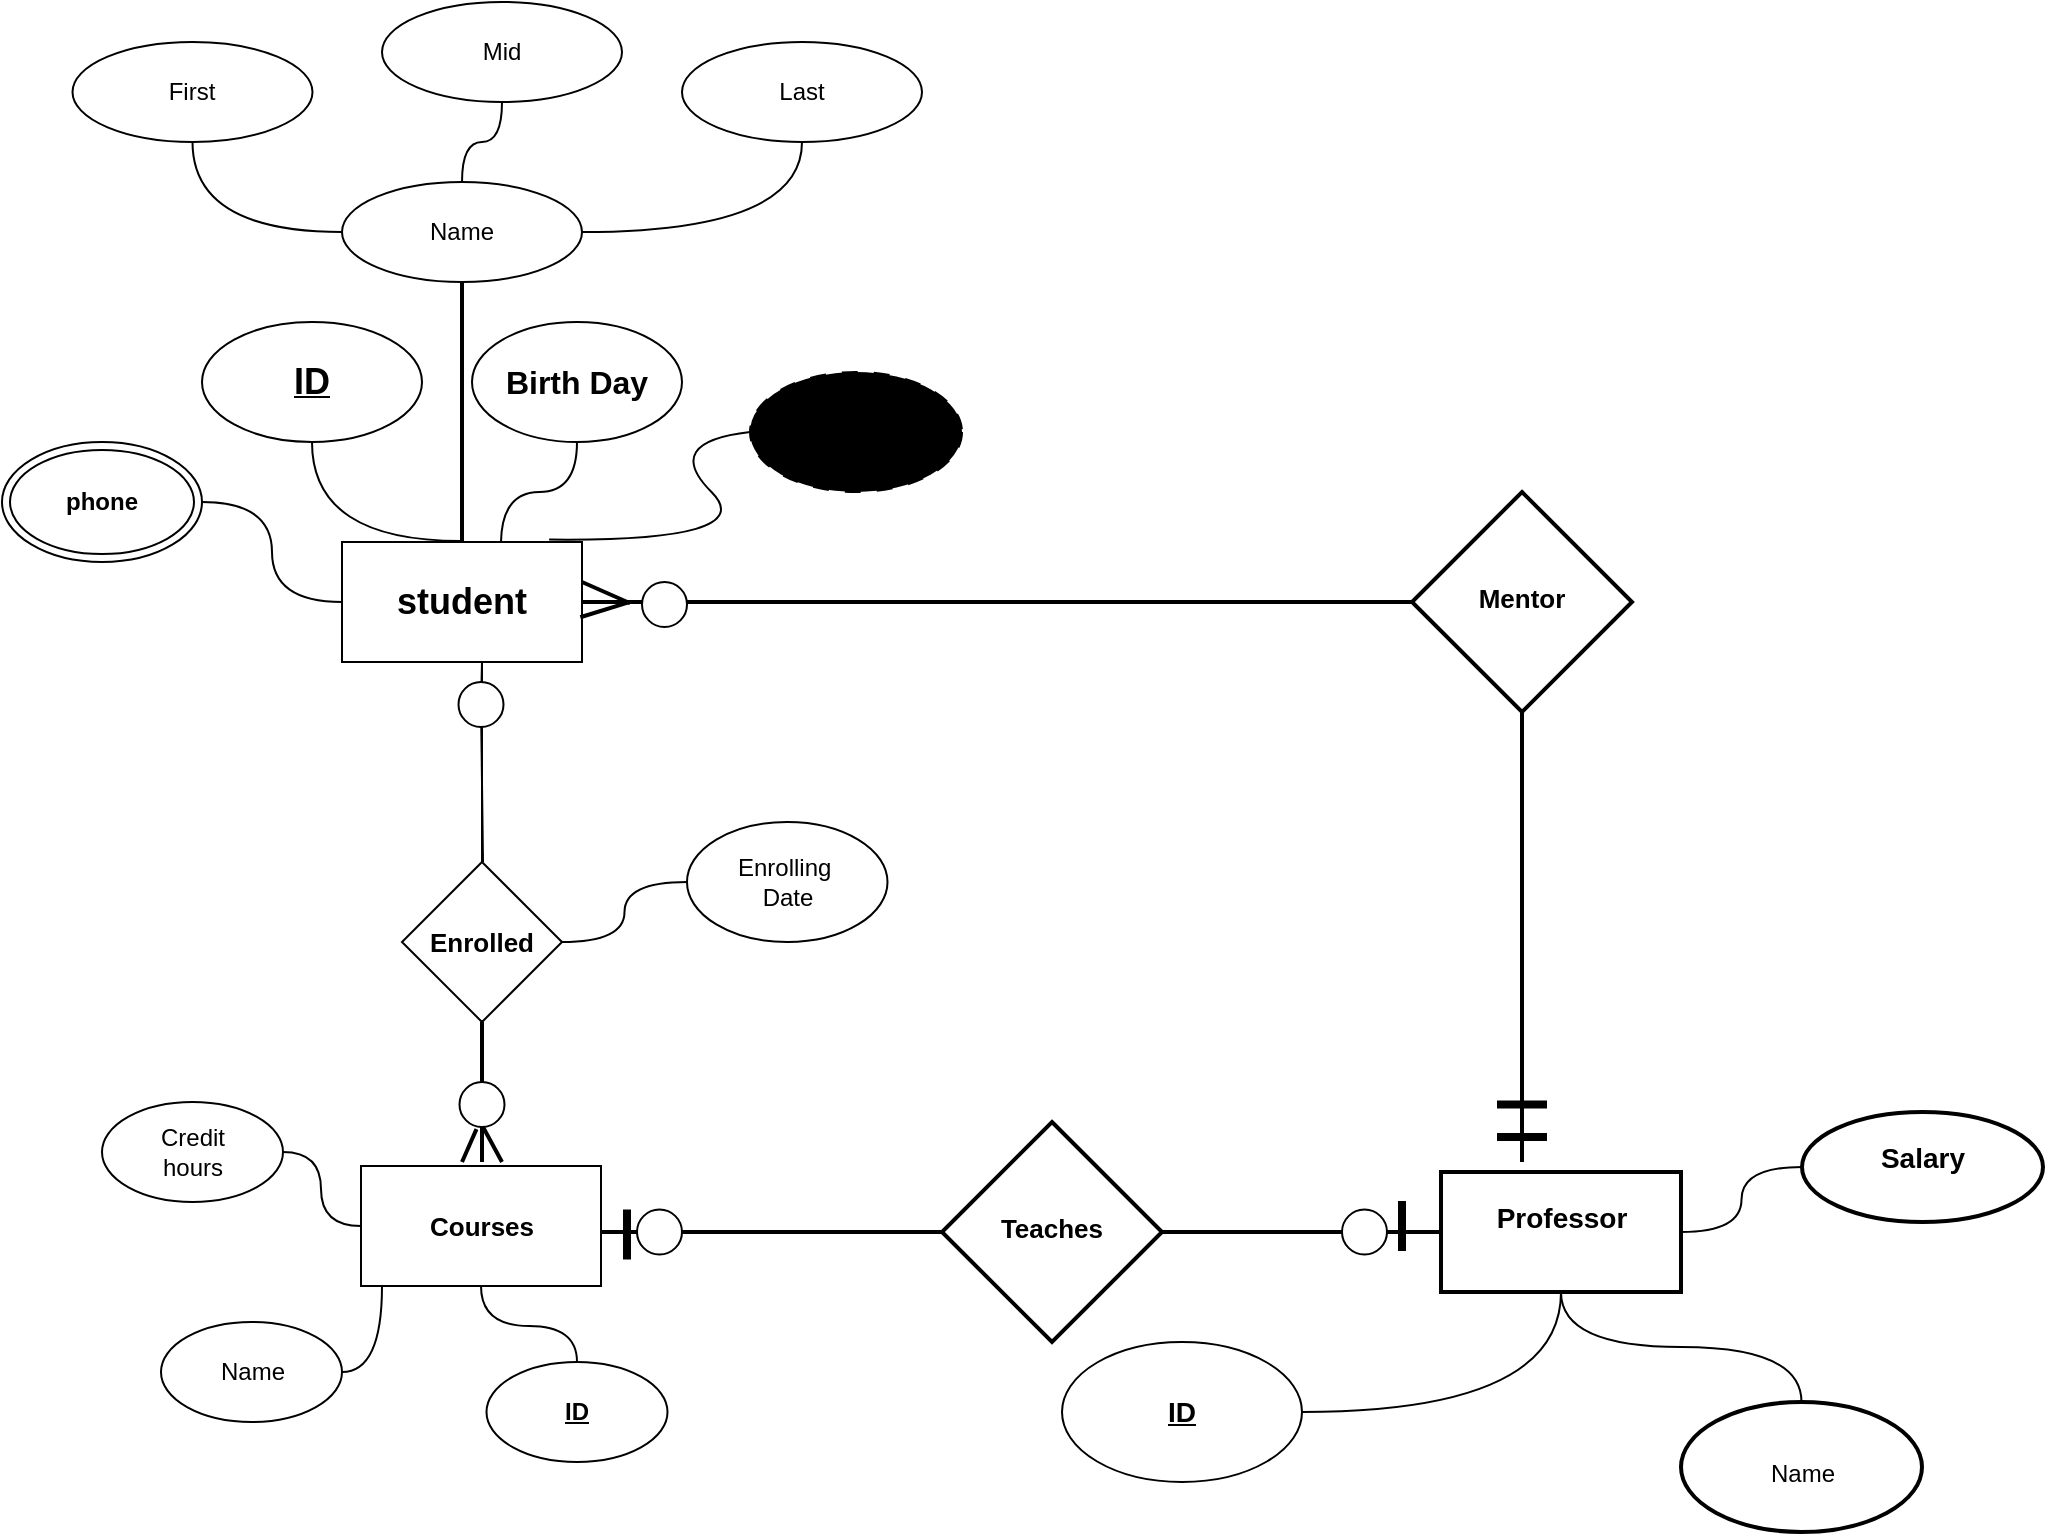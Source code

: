<mxfile version="26.0.6">
  <diagram id="C5RBs43oDa-KdzZeNtuy" name="Page-1">
    <mxGraphModel dx="2927" dy="1114" grid="1" gridSize="10" guides="1" tooltips="1" connect="1" arrows="1" fold="1" page="1" pageScale="1" pageWidth="827" pageHeight="1169" math="0" shadow="0">
      <root>
        <mxCell id="WIyWlLk6GJQsqaUBKTNV-0" />
        <mxCell id="WIyWlLk6GJQsqaUBKTNV-1" parent="WIyWlLk6GJQsqaUBKTNV-0" />
        <mxCell id="ee1ywRIa6s7mQ4GD8OAl-43" value="" style="edgeStyle=orthogonalEdgeStyle;rounded=0;orthogonalLoop=1;jettySize=auto;html=1;strokeWidth=2;curved=1;endArrow=none;endFill=0;labelBackgroundColor=none;fontColor=default;" edge="1" parent="WIyWlLk6GJQsqaUBKTNV-1" source="ee1ywRIa6s7mQ4GD8OAl-0" target="ee1ywRIa6s7mQ4GD8OAl-42">
          <mxGeometry relative="1" as="geometry">
            <Array as="points">
              <mxPoint x="-290" y="270" />
              <mxPoint x="-290" y="270" />
            </Array>
          </mxGeometry>
        </mxCell>
        <mxCell id="ee1ywRIa6s7mQ4GD8OAl-0" value="&lt;b&gt;&lt;font style=&quot;font-size: 18px;&quot;&gt;student&lt;/font&gt;&lt;/b&gt;" style="rounded=0;whiteSpace=wrap;html=1;labelBackgroundColor=none;" vertex="1" parent="WIyWlLk6GJQsqaUBKTNV-1">
          <mxGeometry x="-350" y="280" width="120" height="60" as="geometry" />
        </mxCell>
        <mxCell id="ee1ywRIa6s7mQ4GD8OAl-1" value="" style="endArrow=none;html=1;rounded=0;labelBackgroundColor=none;fontColor=default;" edge="1" parent="WIyWlLk6GJQsqaUBKTNV-1" source="ee1ywRIa6s7mQ4GD8OAl-125" target="ee1ywRIa6s7mQ4GD8OAl-2">
          <mxGeometry width="50" height="50" relative="1" as="geometry">
            <mxPoint x="-279.5" y="440" as="sourcePoint" />
            <mxPoint x="-280" y="340" as="targetPoint" />
            <Array as="points">
              <mxPoint x="-280" y="340" />
            </Array>
          </mxGeometry>
        </mxCell>
        <mxCell id="ee1ywRIa6s7mQ4GD8OAl-2" value="&lt;b&gt;&lt;font style=&quot;font-size: 13px;&quot;&gt;Enrolled&lt;/font&gt;&lt;/b&gt;" style="rhombus;whiteSpace=wrap;html=1;labelBackgroundColor=none;" vertex="1" parent="WIyWlLk6GJQsqaUBKTNV-1">
          <mxGeometry x="-320" y="440" width="80" height="80" as="geometry" />
        </mxCell>
        <mxCell id="ee1ywRIa6s7mQ4GD8OAl-105" value="" style="edgeStyle=orthogonalEdgeStyle;rounded=0;orthogonalLoop=1;jettySize=auto;html=1;endArrow=none;endFill=0;curved=1;" edge="1" parent="WIyWlLk6GJQsqaUBKTNV-1" source="ee1ywRIa6s7mQ4GD8OAl-4" target="ee1ywRIa6s7mQ4GD8OAl-64">
          <mxGeometry relative="1" as="geometry" />
        </mxCell>
        <mxCell id="ee1ywRIa6s7mQ4GD8OAl-110" value="" style="edgeStyle=orthogonalEdgeStyle;rounded=0;orthogonalLoop=1;jettySize=auto;html=1;curved=1;endArrow=none;endFill=0;" edge="1" parent="WIyWlLk6GJQsqaUBKTNV-1" source="ee1ywRIa6s7mQ4GD8OAl-4" target="ee1ywRIa6s7mQ4GD8OAl-62">
          <mxGeometry relative="1" as="geometry" />
        </mxCell>
        <mxCell id="ee1ywRIa6s7mQ4GD8OAl-4" value="&lt;font style=&quot;font-size: 13px;&quot;&gt;&lt;b&gt;Courses&lt;/b&gt;&lt;/font&gt;" style="rounded=0;whiteSpace=wrap;html=1;labelBackgroundColor=none;" vertex="1" parent="WIyWlLk6GJQsqaUBKTNV-1">
          <mxGeometry x="-340.5" y="592" width="120" height="60" as="geometry" />
        </mxCell>
        <mxCell id="ee1ywRIa6s7mQ4GD8OAl-7" value="" style="line;strokeWidth=2;html=1;labelBackgroundColor=none;" vertex="1" parent="WIyWlLk6GJQsqaUBKTNV-1">
          <mxGeometry x="-220.5" y="620" width="180.5" height="10" as="geometry" />
        </mxCell>
        <mxCell id="ee1ywRIa6s7mQ4GD8OAl-8" value="" style="line;strokeWidth=2;direction=south;html=1;labelBackgroundColor=none;" vertex="1" parent="WIyWlLk6GJQsqaUBKTNV-1">
          <mxGeometry x="-285" y="520" width="10" height="70" as="geometry" />
        </mxCell>
        <mxCell id="ee1ywRIa6s7mQ4GD8OAl-9" value="&lt;b&gt;&lt;font style=&quot;font-size: 13px;&quot;&gt;&lt;br&gt;&lt;br&gt;&lt;/font&gt;&lt;/b&gt;&lt;div&gt;&lt;b&gt;&lt;font style=&quot;font-size: 13px;&quot;&gt;Teaches&lt;/font&gt;&lt;/b&gt;&lt;/div&gt;" style="rhombus;verticalAlign=top;strokeWidth=2;labelBackgroundColor=none;spacingTop=8;html=1;whiteSpace=wrap;" vertex="1" parent="WIyWlLk6GJQsqaUBKTNV-1">
          <mxGeometry x="-50" y="570" width="110" height="110" as="geometry" />
        </mxCell>
        <mxCell id="ee1ywRIa6s7mQ4GD8OAl-119" value="" style="edgeStyle=orthogonalEdgeStyle;rounded=0;orthogonalLoop=1;jettySize=auto;html=1;curved=1;endArrow=none;endFill=0;" edge="1" parent="WIyWlLk6GJQsqaUBKTNV-1" source="ee1ywRIa6s7mQ4GD8OAl-11" target="ee1ywRIa6s7mQ4GD8OAl-118">
          <mxGeometry relative="1" as="geometry" />
        </mxCell>
        <mxCell id="ee1ywRIa6s7mQ4GD8OAl-122" value="" style="edgeStyle=orthogonalEdgeStyle;rounded=0;orthogonalLoop=1;jettySize=auto;html=1;curved=1;endArrow=none;endFill=0;" edge="1" parent="WIyWlLk6GJQsqaUBKTNV-1" source="ee1ywRIa6s7mQ4GD8OAl-11" target="ee1ywRIa6s7mQ4GD8OAl-121">
          <mxGeometry relative="1" as="geometry" />
        </mxCell>
        <mxCell id="ee1ywRIa6s7mQ4GD8OAl-11" value="&lt;b&gt;&lt;font style=&quot;font-size: 14px;&quot; face=&quot;Helvetica&quot;&gt;Professor&lt;/font&gt;&lt;/b&gt;" style="whiteSpace=wrap;html=1;verticalAlign=top;strokeWidth=2;labelBackgroundColor=none;spacingTop=8;align=center;" vertex="1" parent="WIyWlLk6GJQsqaUBKTNV-1">
          <mxGeometry x="199.5" y="595" width="120" height="60" as="geometry" />
        </mxCell>
        <mxCell id="ee1ywRIa6s7mQ4GD8OAl-17" value="" style="line;strokeWidth=2;html=1;labelBackgroundColor=none;" vertex="1" parent="WIyWlLk6GJQsqaUBKTNV-1">
          <mxGeometry x="60" y="620" width="140" height="10" as="geometry" />
        </mxCell>
        <mxCell id="ee1ywRIa6s7mQ4GD8OAl-18" value="" style="line;strokeWidth=2;direction=south;html=1;fontSize=11;labelBackgroundColor=none;" vertex="1" parent="WIyWlLk6GJQsqaUBKTNV-1">
          <mxGeometry x="235" y="350" width="10" height="240" as="geometry" />
        </mxCell>
        <mxCell id="ee1ywRIa6s7mQ4GD8OAl-23" value="" style="line;strokeWidth=2;html=1;labelBackgroundColor=none;" vertex="1" parent="WIyWlLk6GJQsqaUBKTNV-1">
          <mxGeometry x="-230" y="305" width="430" height="10" as="geometry" />
        </mxCell>
        <mxCell id="ee1ywRIa6s7mQ4GD8OAl-31" value="&lt;b&gt;&lt;font style=&quot;font-size: 13px;&quot;&gt;&lt;br&gt;&lt;br&gt;&lt;/font&gt;&lt;/b&gt;&lt;div&gt;&lt;span style=&quot;font-size: 13px;&quot;&gt;&lt;b&gt;Mentor&lt;/b&gt;&lt;/span&gt;&lt;/div&gt;" style="rhombus;verticalAlign=top;strokeWidth=2;labelBackgroundColor=none;spacingTop=8;html=1;whiteSpace=wrap;" vertex="1" parent="WIyWlLk6GJQsqaUBKTNV-1">
          <mxGeometry x="185" y="255" width="110" height="110" as="geometry" />
        </mxCell>
        <mxCell id="ee1ywRIa6s7mQ4GD8OAl-34" value="" style="ellipse;whiteSpace=wrap;html=1;aspect=fixed;labelBackgroundColor=none;" vertex="1" parent="WIyWlLk6GJQsqaUBKTNV-1">
          <mxGeometry x="-200" y="300" width="22.5" height="22.5" as="geometry" />
        </mxCell>
        <mxCell id="ee1ywRIa6s7mQ4GD8OAl-35" value="" style="endArrow=none;html=1;rounded=0;entryX=0.056;entryY=0.49;entryDx=0;entryDy=0;entryPerimeter=0;strokeWidth=2;exitX=0.993;exitY=0.627;exitDx=0;exitDy=0;exitPerimeter=0;labelBackgroundColor=none;fontColor=default;" edge="1" parent="WIyWlLk6GJQsqaUBKTNV-1" source="ee1ywRIa6s7mQ4GD8OAl-0" target="ee1ywRIa6s7mQ4GD8OAl-23">
          <mxGeometry width="50" height="50" relative="1" as="geometry">
            <mxPoint x="-230" y="332.5" as="sourcePoint" />
            <mxPoint x="-210" y="320" as="targetPoint" />
          </mxGeometry>
        </mxCell>
        <mxCell id="ee1ywRIa6s7mQ4GD8OAl-36" value="" style="endArrow=none;html=1;rounded=0;strokeWidth=2;entryX=0.056;entryY=0.562;entryDx=0;entryDy=0;entryPerimeter=0;exitX=1;exitY=0.333;exitDx=0;exitDy=0;exitPerimeter=0;labelBackgroundColor=none;fontColor=default;" edge="1" parent="WIyWlLk6GJQsqaUBKTNV-1" source="ee1ywRIa6s7mQ4GD8OAl-0" target="ee1ywRIa6s7mQ4GD8OAl-23">
          <mxGeometry width="50" height="50" relative="1" as="geometry">
            <mxPoint x="-220.5" y="285" as="sourcePoint" />
            <mxPoint x="-190.5" y="280" as="targetPoint" />
          </mxGeometry>
        </mxCell>
        <mxCell id="ee1ywRIa6s7mQ4GD8OAl-47" value="" style="edgeStyle=orthogonalEdgeStyle;rounded=0;orthogonalLoop=1;jettySize=auto;html=1;endArrow=none;endFill=0;labelBackgroundColor=none;fontColor=default;curved=1;" edge="1" parent="WIyWlLk6GJQsqaUBKTNV-1" source="ee1ywRIa6s7mQ4GD8OAl-42" target="ee1ywRIa6s7mQ4GD8OAl-46">
          <mxGeometry relative="1" as="geometry" />
        </mxCell>
        <mxCell id="ee1ywRIa6s7mQ4GD8OAl-50" value="" style="edgeStyle=orthogonalEdgeStyle;rounded=0;orthogonalLoop=1;jettySize=auto;html=1;endArrow=none;endFill=0;labelBackgroundColor=none;fontColor=default;curved=1;" edge="1" parent="WIyWlLk6GJQsqaUBKTNV-1" source="ee1ywRIa6s7mQ4GD8OAl-42" target="ee1ywRIa6s7mQ4GD8OAl-49">
          <mxGeometry relative="1" as="geometry" />
        </mxCell>
        <mxCell id="ee1ywRIa6s7mQ4GD8OAl-52" value="" style="edgeStyle=orthogonalEdgeStyle;rounded=0;orthogonalLoop=1;jettySize=auto;html=1;endArrow=none;endFill=0;labelBackgroundColor=none;fontColor=default;curved=1;" edge="1" parent="WIyWlLk6GJQsqaUBKTNV-1" source="ee1ywRIa6s7mQ4GD8OAl-42" target="ee1ywRIa6s7mQ4GD8OAl-51">
          <mxGeometry relative="1" as="geometry" />
        </mxCell>
        <mxCell id="ee1ywRIa6s7mQ4GD8OAl-42" value="Name" style="ellipse;whiteSpace=wrap;html=1;labelBackgroundColor=none;" vertex="1" parent="WIyWlLk6GJQsqaUBKTNV-1">
          <mxGeometry x="-350" y="100" width="120" height="50" as="geometry" />
        </mxCell>
        <mxCell id="ee1ywRIa6s7mQ4GD8OAl-46" value="Mid" style="ellipse;whiteSpace=wrap;html=1;labelBackgroundColor=none;" vertex="1" parent="WIyWlLk6GJQsqaUBKTNV-1">
          <mxGeometry x="-330" y="10" width="120" height="50" as="geometry" />
        </mxCell>
        <mxCell id="ee1ywRIa6s7mQ4GD8OAl-49" value="Last" style="ellipse;whiteSpace=wrap;html=1;labelBackgroundColor=none;" vertex="1" parent="WIyWlLk6GJQsqaUBKTNV-1">
          <mxGeometry x="-180" y="30" width="120" height="50" as="geometry" />
        </mxCell>
        <mxCell id="ee1ywRIa6s7mQ4GD8OAl-61" value="" style="edgeStyle=orthogonalEdgeStyle;rounded=0;orthogonalLoop=1;jettySize=auto;html=1;endArrow=none;endFill=0;curved=1;" edge="1" parent="WIyWlLk6GJQsqaUBKTNV-1" source="ee1ywRIa6s7mQ4GD8OAl-60" target="ee1ywRIa6s7mQ4GD8OAl-2">
          <mxGeometry relative="1" as="geometry" />
        </mxCell>
        <mxCell id="ee1ywRIa6s7mQ4GD8OAl-60" value="Enrolling&amp;nbsp;&lt;div&gt;Date&lt;/div&gt;" style="ellipse;whiteSpace=wrap;html=1;" vertex="1" parent="WIyWlLk6GJQsqaUBKTNV-1">
          <mxGeometry x="-177.5" y="420" width="100.25" height="60" as="geometry" />
        </mxCell>
        <mxCell id="ee1ywRIa6s7mQ4GD8OAl-62" value="&lt;u&gt;&lt;b&gt;ID&lt;/b&gt;&lt;/u&gt;" style="ellipse;whiteSpace=wrap;html=1;" vertex="1" parent="WIyWlLk6GJQsqaUBKTNV-1">
          <mxGeometry x="-277.75" y="690" width="90.5" height="50" as="geometry" />
        </mxCell>
        <mxCell id="ee1ywRIa6s7mQ4GD8OAl-106" value="" style="edgeStyle=orthogonalEdgeStyle;rounded=0;orthogonalLoop=1;jettySize=auto;html=1;curved=1;endArrow=none;endFill=0;" edge="1" parent="WIyWlLk6GJQsqaUBKTNV-1" source="ee1ywRIa6s7mQ4GD8OAl-63" target="ee1ywRIa6s7mQ4GD8OAl-4">
          <mxGeometry relative="1" as="geometry">
            <Array as="points">
              <mxPoint x="-330" y="695" />
            </Array>
          </mxGeometry>
        </mxCell>
        <mxCell id="ee1ywRIa6s7mQ4GD8OAl-63" value="Name" style="ellipse;whiteSpace=wrap;html=1;" vertex="1" parent="WIyWlLk6GJQsqaUBKTNV-1">
          <mxGeometry x="-440.5" y="670" width="90.5" height="50" as="geometry" />
        </mxCell>
        <mxCell id="ee1ywRIa6s7mQ4GD8OAl-64" value="Credit&lt;div&gt;hours&lt;/div&gt;" style="ellipse;whiteSpace=wrap;html=1;" vertex="1" parent="WIyWlLk6GJQsqaUBKTNV-1">
          <mxGeometry x="-470" y="560" width="90.5" height="50" as="geometry" />
        </mxCell>
        <mxCell id="ee1ywRIa6s7mQ4GD8OAl-73" value="" style="endArrow=none;html=1;rounded=0;endFill=0;edgeStyle=orthogonalEdgeStyle;curved=1;" edge="1" parent="WIyWlLk6GJQsqaUBKTNV-1" target="ee1ywRIa6s7mQ4GD8OAl-74">
          <mxGeometry width="50" height="50" relative="1" as="geometry">
            <mxPoint x="-270.5" y="280" as="sourcePoint" />
            <mxPoint x="60" y="220" as="targetPoint" />
          </mxGeometry>
        </mxCell>
        <mxCell id="ee1ywRIa6s7mQ4GD8OAl-74" value="&lt;b&gt;&lt;font style=&quot;font-size: 16px;&quot;&gt;Birth Day&lt;/font&gt;&lt;/b&gt;" style="ellipse;whiteSpace=wrap;html=1;" vertex="1" parent="WIyWlLk6GJQsqaUBKTNV-1">
          <mxGeometry x="-285" y="170" width="105" height="60" as="geometry" />
        </mxCell>
        <mxCell id="ee1ywRIa6s7mQ4GD8OAl-75" value="" style="endArrow=none;html=1;rounded=0;endFill=0;edgeStyle=orthogonalEdgeStyle;curved=1;" edge="1" parent="WIyWlLk6GJQsqaUBKTNV-1" target="ee1ywRIa6s7mQ4GD8OAl-76">
          <mxGeometry width="50" height="50" relative="1" as="geometry">
            <mxPoint x="-289" y="279.47" as="sourcePoint" />
            <mxPoint x="-619.5" y="259.47" as="targetPoint" />
          </mxGeometry>
        </mxCell>
        <mxCell id="ee1ywRIa6s7mQ4GD8OAl-76" value="&lt;b&gt;&lt;font style=&quot;font-size: 18px;&quot;&gt;&lt;u style=&quot;&quot;&gt;ID&lt;/u&gt;&lt;/font&gt;&lt;/b&gt;" style="ellipse;whiteSpace=wrap;html=1;" vertex="1" parent="WIyWlLk6GJQsqaUBKTNV-1">
          <mxGeometry x="-420" y="170" width="110" height="60" as="geometry" />
        </mxCell>
        <mxCell id="ee1ywRIa6s7mQ4GD8OAl-51" value="First" style="ellipse;whiteSpace=wrap;html=1;labelBackgroundColor=none;" vertex="1" parent="WIyWlLk6GJQsqaUBKTNV-1">
          <mxGeometry x="-484.75" y="30" width="120" height="50" as="geometry" />
        </mxCell>
        <mxCell id="ee1ywRIa6s7mQ4GD8OAl-83" value="&lt;span style=&quot;font-size: 16px;&quot;&gt;&lt;b&gt;Age&lt;/b&gt;&lt;/span&gt;" style="ellipse;whiteSpace=wrap;html=1;fillStyle=auto;fillColor=light-dark(default, #fbf4f4);dashed=1;dashPattern=8 8;" vertex="1" parent="WIyWlLk6GJQsqaUBKTNV-1">
          <mxGeometry x="-146" y="195" width="106" height="60" as="geometry" />
        </mxCell>
        <mxCell id="ee1ywRIa6s7mQ4GD8OAl-89" value="" style="edgeStyle=orthogonalEdgeStyle;rounded=0;orthogonalLoop=1;jettySize=auto;html=1;curved=1;endArrow=none;endFill=0;" edge="1" parent="WIyWlLk6GJQsqaUBKTNV-1" source="ee1ywRIa6s7mQ4GD8OAl-88" target="ee1ywRIa6s7mQ4GD8OAl-0">
          <mxGeometry relative="1" as="geometry" />
        </mxCell>
        <mxCell id="ee1ywRIa6s7mQ4GD8OAl-88" value="&lt;b&gt;phone&lt;/b&gt;" style="ellipse;shape=doubleEllipse;whiteSpace=wrap;html=1;" vertex="1" parent="WIyWlLk6GJQsqaUBKTNV-1">
          <mxGeometry x="-520" y="230" width="100" height="60" as="geometry" />
        </mxCell>
        <mxCell id="ee1ywRIa6s7mQ4GD8OAl-98" value="" style="curved=1;endArrow=none;html=1;rounded=0;exitX=0.863;exitY=-0.02;exitDx=0;exitDy=0;exitPerimeter=0;endFill=0;entryX=0;entryY=0.5;entryDx=0;entryDy=0;" edge="1" parent="WIyWlLk6GJQsqaUBKTNV-1" source="ee1ywRIa6s7mQ4GD8OAl-0" target="ee1ywRIa6s7mQ4GD8OAl-83">
          <mxGeometry width="50" height="50" relative="1" as="geometry">
            <mxPoint x="-190.25" y="280" as="sourcePoint" />
            <mxPoint x="-150" y="230" as="targetPoint" />
            <Array as="points">
              <mxPoint x="-140.25" y="280" />
              <mxPoint x="-190.25" y="230" />
            </Array>
          </mxGeometry>
        </mxCell>
        <mxCell id="ee1ywRIa6s7mQ4GD8OAl-117" value="" style="edgeStyle=orthogonalEdgeStyle;rounded=0;orthogonalLoop=1;jettySize=auto;html=1;endArrow=none;endFill=0;curved=1;" edge="1" parent="WIyWlLk6GJQsqaUBKTNV-1" source="ee1ywRIa6s7mQ4GD8OAl-115" target="ee1ywRIa6s7mQ4GD8OAl-11">
          <mxGeometry relative="1" as="geometry" />
        </mxCell>
        <mxCell id="ee1ywRIa6s7mQ4GD8OAl-115" value="&lt;b&gt;&lt;u&gt;&lt;font style=&quot;font-size: 14px;&quot;&gt;ID&lt;/font&gt;&lt;/u&gt;&lt;/b&gt;" style="ellipse;whiteSpace=wrap;html=1;" vertex="1" parent="WIyWlLk6GJQsqaUBKTNV-1">
          <mxGeometry x="10" y="680" width="120" height="70" as="geometry" />
        </mxCell>
        <mxCell id="ee1ywRIa6s7mQ4GD8OAl-116" style="edgeStyle=orthogonalEdgeStyle;rounded=0;orthogonalLoop=1;jettySize=auto;html=1;exitX=0.5;exitY=1;exitDx=0;exitDy=0;" edge="1" parent="WIyWlLk6GJQsqaUBKTNV-1" source="ee1ywRIa6s7mQ4GD8OAl-115" target="ee1ywRIa6s7mQ4GD8OAl-115">
          <mxGeometry relative="1" as="geometry" />
        </mxCell>
        <mxCell id="ee1ywRIa6s7mQ4GD8OAl-118" value="&lt;div&gt;&lt;br&gt;&lt;/div&gt;Name" style="ellipse;whiteSpace=wrap;html=1;verticalAlign=top;strokeWidth=2;labelBackgroundColor=none;spacingTop=8;" vertex="1" parent="WIyWlLk6GJQsqaUBKTNV-1">
          <mxGeometry x="319.5" y="710" width="120.5" height="65" as="geometry" />
        </mxCell>
        <mxCell id="ee1ywRIa6s7mQ4GD8OAl-121" value="&lt;b&gt;&lt;font style=&quot;font-size: 14px;&quot;&gt;Salary&lt;/font&gt;&lt;/b&gt;" style="ellipse;whiteSpace=wrap;html=1;verticalAlign=top;strokeWidth=2;labelBackgroundColor=none;spacingTop=8;" vertex="1" parent="WIyWlLk6GJQsqaUBKTNV-1">
          <mxGeometry x="380" y="565" width="120.5" height="55" as="geometry" />
        </mxCell>
        <mxCell id="ee1ywRIa6s7mQ4GD8OAl-123" value="" style="ellipse;whiteSpace=wrap;html=1;aspect=fixed;labelBackgroundColor=none;" vertex="1" parent="WIyWlLk6GJQsqaUBKTNV-1">
          <mxGeometry x="-202.5" y="613.75" width="22.5" height="22.5" as="geometry" />
        </mxCell>
        <mxCell id="ee1ywRIa6s7mQ4GD8OAl-124" value="" style="ellipse;whiteSpace=wrap;html=1;aspect=fixed;labelBackgroundColor=none;" vertex="1" parent="WIyWlLk6GJQsqaUBKTNV-1">
          <mxGeometry x="150" y="613.75" width="22.5" height="22.5" as="geometry" />
        </mxCell>
        <mxCell id="ee1ywRIa6s7mQ4GD8OAl-126" value="" style="endArrow=none;html=1;rounded=0;labelBackgroundColor=none;fontColor=default;" edge="1" parent="WIyWlLk6GJQsqaUBKTNV-1" target="ee1ywRIa6s7mQ4GD8OAl-125">
          <mxGeometry width="50" height="50" relative="1" as="geometry">
            <mxPoint x="-279.5" y="440" as="sourcePoint" />
            <mxPoint x="-280" y="440" as="targetPoint" />
            <Array as="points" />
          </mxGeometry>
        </mxCell>
        <mxCell id="ee1ywRIa6s7mQ4GD8OAl-125" value="" style="ellipse;whiteSpace=wrap;html=1;aspect=fixed;labelBackgroundColor=none;" vertex="1" parent="WIyWlLk6GJQsqaUBKTNV-1">
          <mxGeometry x="-291.75" y="350" width="22.5" height="22.5" as="geometry" />
        </mxCell>
        <mxCell id="ee1ywRIa6s7mQ4GD8OAl-127" value="" style="ellipse;whiteSpace=wrap;html=1;aspect=fixed;labelBackgroundColor=none;" vertex="1" parent="WIyWlLk6GJQsqaUBKTNV-1">
          <mxGeometry x="-291.25" y="550" width="22.5" height="22.5" as="geometry" />
        </mxCell>
        <mxCell id="ee1ywRIa6s7mQ4GD8OAl-128" value="" style="line;strokeWidth=4;html=1;perimeter=backbonePerimeter;points=[];outlineConnect=0;direction=south;" vertex="1" parent="WIyWlLk6GJQsqaUBKTNV-1">
          <mxGeometry x="175" y="609.5" width="10" height="25" as="geometry" />
        </mxCell>
        <mxCell id="ee1ywRIa6s7mQ4GD8OAl-129" value="" style="line;strokeWidth=4;html=1;perimeter=backbonePerimeter;points=[];outlineConnect=0;direction=south;" vertex="1" parent="WIyWlLk6GJQsqaUBKTNV-1">
          <mxGeometry x="-212.5" y="613.75" width="10" height="25" as="geometry" />
        </mxCell>
        <mxCell id="ee1ywRIa6s7mQ4GD8OAl-130" value="" style="line;strokeWidth=4;html=1;perimeter=backbonePerimeter;points=[];outlineConnect=0;direction=west;" vertex="1" parent="WIyWlLk6GJQsqaUBKTNV-1">
          <mxGeometry x="227.5" y="556.25" width="25" height="10" as="geometry" />
        </mxCell>
        <mxCell id="ee1ywRIa6s7mQ4GD8OAl-131" value="" style="line;strokeWidth=4;html=1;perimeter=backbonePerimeter;points=[];outlineConnect=0;direction=west;" vertex="1" parent="WIyWlLk6GJQsqaUBKTNV-1">
          <mxGeometry x="227.5" y="572.5" width="25" height="10" as="geometry" />
        </mxCell>
        <mxCell id="ee1ywRIa6s7mQ4GD8OAl-132" value="" style="endArrow=none;html=1;rounded=0;entryX=0.765;entryY=0.775;entryDx=0;entryDy=0;strokeWidth=2;labelBackgroundColor=none;fontColor=default;entryPerimeter=0;" edge="1" parent="WIyWlLk6GJQsqaUBKTNV-1" target="ee1ywRIa6s7mQ4GD8OAl-8">
          <mxGeometry width="50" height="50" relative="1" as="geometry">
            <mxPoint x="-290" y="590" as="sourcePoint" />
            <mxPoint x="-277.75" y="576.5" as="targetPoint" />
          </mxGeometry>
        </mxCell>
        <mxCell id="ee1ywRIa6s7mQ4GD8OAl-133" value="" style="endArrow=none;html=1;rounded=0;entryX=0.765;entryY=0.775;entryDx=0;entryDy=0;strokeWidth=2;labelBackgroundColor=none;fontColor=default;entryPerimeter=0;" edge="1" parent="WIyWlLk6GJQsqaUBKTNV-1">
          <mxGeometry width="50" height="50" relative="1" as="geometry">
            <mxPoint x="-270" y="590" as="sourcePoint" />
            <mxPoint x="-279.5" y="572.5" as="targetPoint" />
          </mxGeometry>
        </mxCell>
      </root>
    </mxGraphModel>
  </diagram>
</mxfile>
